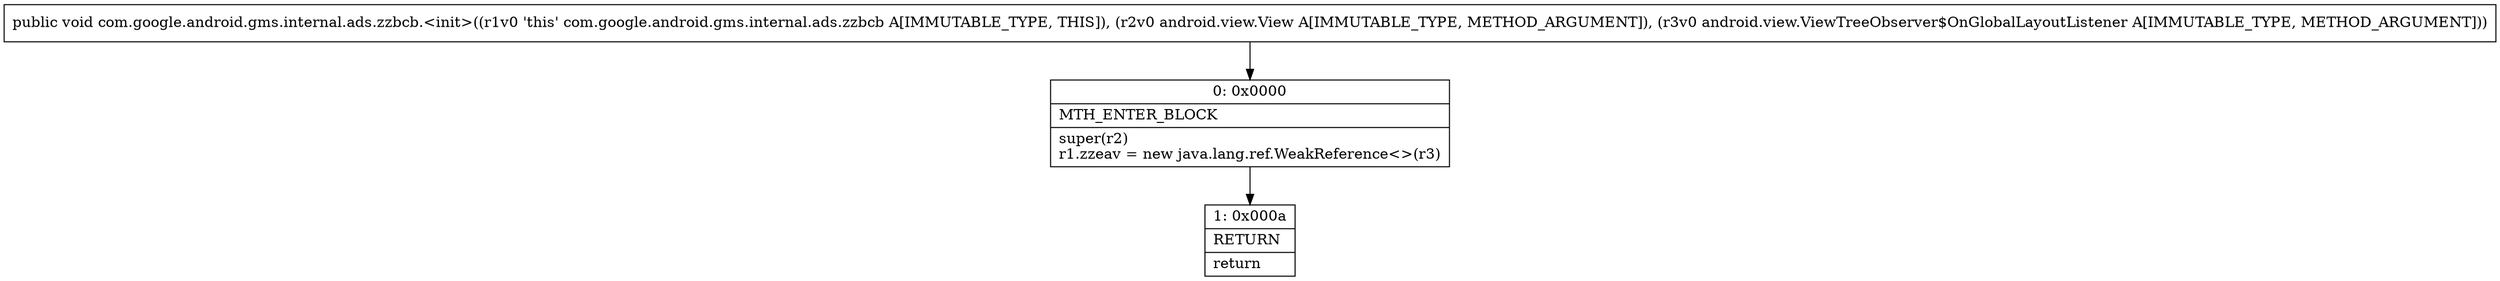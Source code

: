 digraph "CFG forcom.google.android.gms.internal.ads.zzbcb.\<init\>(Landroid\/view\/View;Landroid\/view\/ViewTreeObserver$OnGlobalLayoutListener;)V" {
Node_0 [shape=record,label="{0\:\ 0x0000|MTH_ENTER_BLOCK\l|super(r2)\lr1.zzeav = new java.lang.ref.WeakReference\<\>(r3)\l}"];
Node_1 [shape=record,label="{1\:\ 0x000a|RETURN\l|return\l}"];
MethodNode[shape=record,label="{public void com.google.android.gms.internal.ads.zzbcb.\<init\>((r1v0 'this' com.google.android.gms.internal.ads.zzbcb A[IMMUTABLE_TYPE, THIS]), (r2v0 android.view.View A[IMMUTABLE_TYPE, METHOD_ARGUMENT]), (r3v0 android.view.ViewTreeObserver$OnGlobalLayoutListener A[IMMUTABLE_TYPE, METHOD_ARGUMENT])) }"];
MethodNode -> Node_0;
Node_0 -> Node_1;
}

